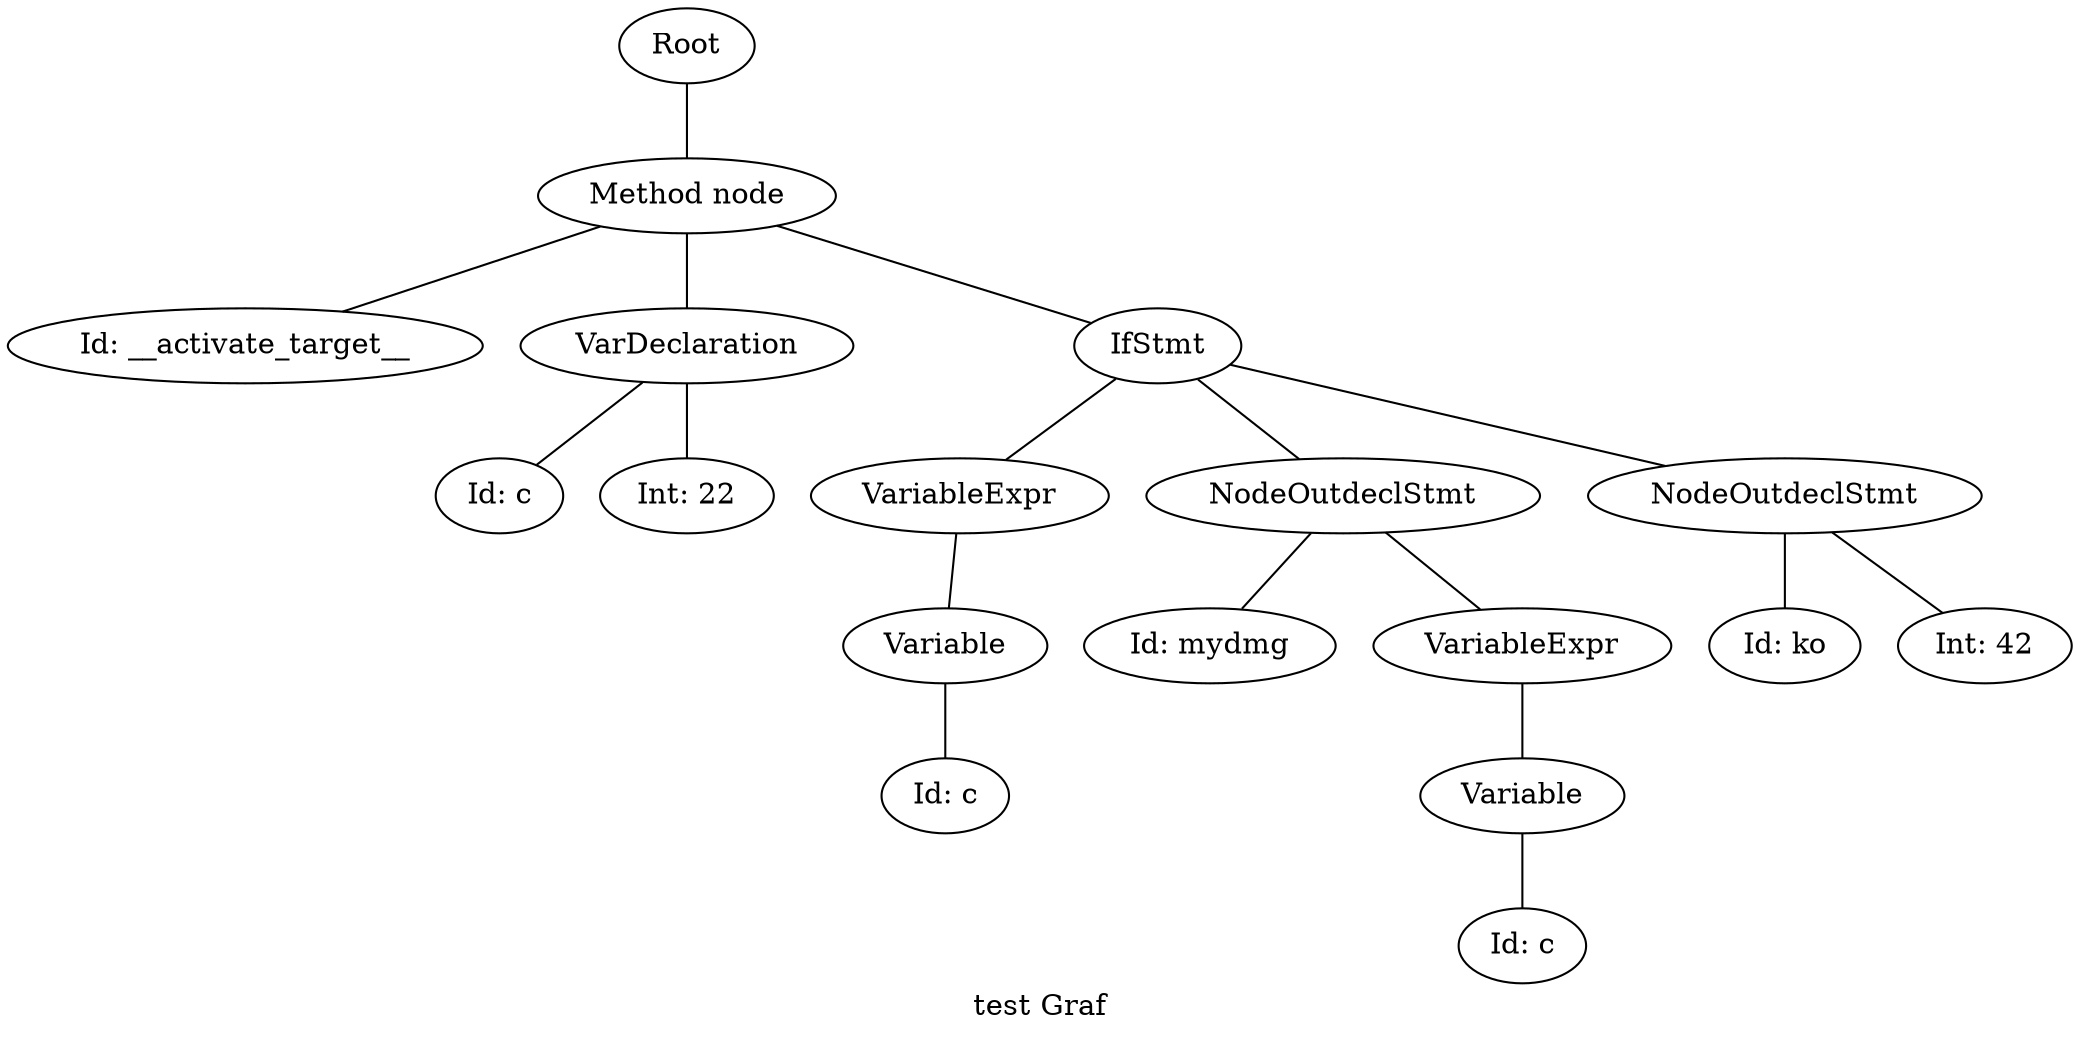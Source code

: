 graph ""
{
#   node [fontsize=10,width=".2", height=".2", margin=0];
#   graph[fontsize=8];
label="test Graf"
n0 ;
n0 [label="Root"] ;
n0 -- n1 ;
n1 [label="Method node"] ;
n1 -- n2 ;
n2 [label="Id: __activate_target__"] ;
n1 -- n3 ;
n3 [label="VarDeclaration"] ;
n1 -- n4 ;
n4 [label="IfStmt"] ;
n4 -- n5 ;
n5 [label="VariableExpr"] ;
n5 -- n6 ;
n6 [label="Variable"] ;
n6 -- n7 ;
n7 [label="Id: c"] ;
n4 -- n8 ;
n8 [label="NodeOutdeclStmt"] ;
n4 -- n9 ;
n9 [label="NodeOutdeclStmt"] ;
n9 -- n10 ;
n10 [label="Id: ko"] ;
n9 -- n11 ;
n11 [label="Int: 42"] ;
n8 -- n12 ;
n12 [label="Id: mydmg"] ;
n8 -- n13 ;
n13 [label="VariableExpr"] ;
n13 -- n14 ;
n14 [label="Variable"] ;
n14 -- n15 ;
n15 [label="Id: c"] ;
n3 -- n16 ;
n16 [label="Id: c"] ;
n3 -- n17 ;
n17 [label="Int: 22"] ;
}
